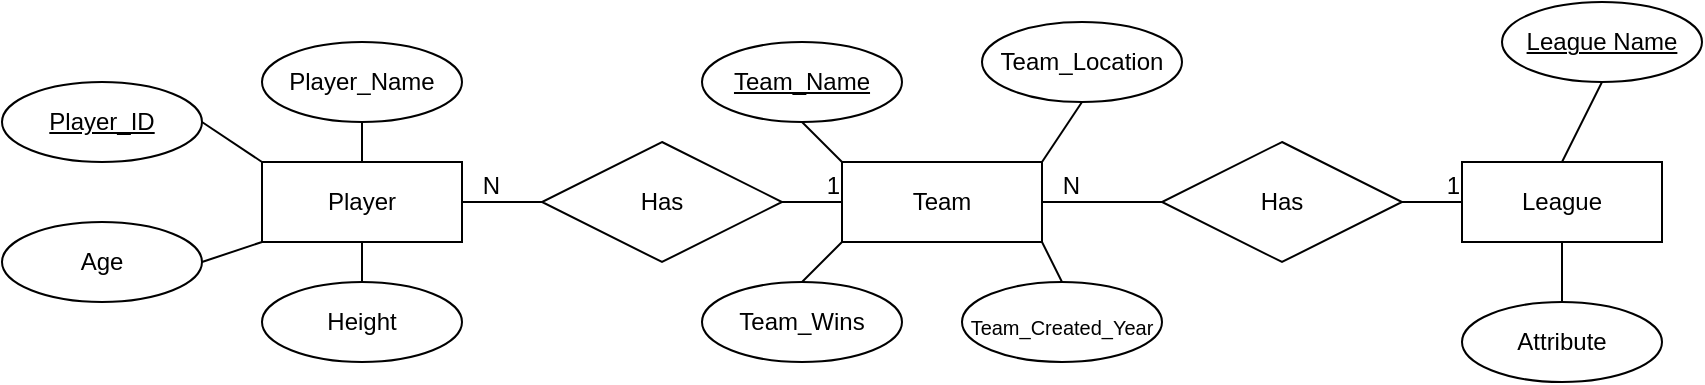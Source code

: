 <mxfile version="24.0.7" type="github">
  <diagram name="Page-1" id="F_IIuRu0TYrTivQQI0Uh">
    <mxGraphModel dx="1457" dy="722" grid="1" gridSize="10" guides="1" tooltips="1" connect="1" arrows="1" fold="1" page="1" pageScale="1" pageWidth="2339" pageHeight="3300" math="0" shadow="0">
      <root>
        <mxCell id="0" />
        <mxCell id="1" parent="0" />
        <mxCell id="5Dsv94YExHufdIJBwyKu-4" value="Player" style="whiteSpace=wrap;html=1;align=center;rounded=0;" vertex="1" parent="1">
          <mxGeometry x="310" y="380" width="100" height="40" as="geometry" />
        </mxCell>
        <mxCell id="5Dsv94YExHufdIJBwyKu-5" value="Team" style="whiteSpace=wrap;html=1;align=center;rounded=0;" vertex="1" parent="1">
          <mxGeometry x="600" y="380" width="100" height="40" as="geometry" />
        </mxCell>
        <mxCell id="5Dsv94YExHufdIJBwyKu-6" value="League" style="whiteSpace=wrap;html=1;align=center;rounded=0;" vertex="1" parent="1">
          <mxGeometry x="910" y="380" width="100" height="40" as="geometry" />
        </mxCell>
        <mxCell id="5Dsv94YExHufdIJBwyKu-7" value="Has" style="shape=rhombus;perimeter=rhombusPerimeter;whiteSpace=wrap;html=1;align=center;rounded=0;" vertex="1" parent="1">
          <mxGeometry x="450" y="370" width="120" height="60" as="geometry" />
        </mxCell>
        <mxCell id="5Dsv94YExHufdIJBwyKu-8" value="Has" style="shape=rhombus;perimeter=rhombusPerimeter;whiteSpace=wrap;html=1;align=center;rounded=0;" vertex="1" parent="1">
          <mxGeometry x="760" y="370" width="120" height="60" as="geometry" />
        </mxCell>
        <mxCell id="5Dsv94YExHufdIJBwyKu-13" value="" style="endArrow=none;html=1;rounded=0;exitX=0;exitY=0.5;exitDx=0;exitDy=0;" edge="1" parent="1" source="5Dsv94YExHufdIJBwyKu-7">
          <mxGeometry relative="1" as="geometry">
            <mxPoint x="380" y="430" as="sourcePoint" />
            <mxPoint x="410" y="400" as="targetPoint" />
          </mxGeometry>
        </mxCell>
        <mxCell id="5Dsv94YExHufdIJBwyKu-14" value="N" style="resizable=0;html=1;whiteSpace=wrap;align=right;verticalAlign=bottom;rounded=0;" connectable="0" vertex="1" parent="5Dsv94YExHufdIJBwyKu-13">
          <mxGeometry x="1" relative="1" as="geometry">
            <mxPoint x="20" as="offset" />
          </mxGeometry>
        </mxCell>
        <mxCell id="5Dsv94YExHufdIJBwyKu-15" value="" style="endArrow=none;html=1;rounded=0;exitX=1;exitY=0.5;exitDx=0;exitDy=0;entryX=0;entryY=0.5;entryDx=0;entryDy=0;" edge="1" parent="1" source="5Dsv94YExHufdIJBwyKu-7" target="5Dsv94YExHufdIJBwyKu-5">
          <mxGeometry relative="1" as="geometry">
            <mxPoint x="380" y="430" as="sourcePoint" />
            <mxPoint x="540" y="430" as="targetPoint" />
          </mxGeometry>
        </mxCell>
        <mxCell id="5Dsv94YExHufdIJBwyKu-16" value="1" style="resizable=0;html=1;whiteSpace=wrap;align=right;verticalAlign=bottom;rounded=0;" connectable="0" vertex="1" parent="5Dsv94YExHufdIJBwyKu-15">
          <mxGeometry x="1" relative="1" as="geometry" />
        </mxCell>
        <mxCell id="5Dsv94YExHufdIJBwyKu-17" value="" style="endArrow=none;html=1;rounded=0;exitX=0;exitY=0.5;exitDx=0;exitDy=0;entryX=1;entryY=0.5;entryDx=0;entryDy=0;" edge="1" parent="1" source="5Dsv94YExHufdIJBwyKu-8" target="5Dsv94YExHufdIJBwyKu-5">
          <mxGeometry relative="1" as="geometry">
            <mxPoint x="466" y="412" as="sourcePoint" />
            <mxPoint x="420" y="410" as="targetPoint" />
          </mxGeometry>
        </mxCell>
        <mxCell id="5Dsv94YExHufdIJBwyKu-18" value="N" style="resizable=0;html=1;whiteSpace=wrap;align=right;verticalAlign=bottom;rounded=0;" connectable="0" vertex="1" parent="5Dsv94YExHufdIJBwyKu-17">
          <mxGeometry x="1" relative="1" as="geometry">
            <mxPoint x="20" as="offset" />
          </mxGeometry>
        </mxCell>
        <mxCell id="5Dsv94YExHufdIJBwyKu-19" value="" style="endArrow=none;html=1;rounded=0;exitX=1;exitY=0.5;exitDx=0;exitDy=0;entryX=0;entryY=0.5;entryDx=0;entryDy=0;" edge="1" parent="1" source="5Dsv94YExHufdIJBwyKu-8" target="5Dsv94YExHufdIJBwyKu-6">
          <mxGeometry relative="1" as="geometry">
            <mxPoint x="510" y="420" as="sourcePoint" />
            <mxPoint x="670" y="420" as="targetPoint" />
            <Array as="points">
              <mxPoint x="900" y="400" />
            </Array>
          </mxGeometry>
        </mxCell>
        <mxCell id="5Dsv94YExHufdIJBwyKu-20" value="1" style="resizable=0;html=1;whiteSpace=wrap;align=right;verticalAlign=bottom;rounded=0;" connectable="0" vertex="1" parent="5Dsv94YExHufdIJBwyKu-19">
          <mxGeometry x="1" relative="1" as="geometry" />
        </mxCell>
        <mxCell id="5Dsv94YExHufdIJBwyKu-21" value="Player_Name" style="ellipse;whiteSpace=wrap;html=1;align=center;rounded=0;" vertex="1" parent="1">
          <mxGeometry x="310" y="320" width="100" height="40" as="geometry" />
        </mxCell>
        <mxCell id="5Dsv94YExHufdIJBwyKu-22" value="Player_ID" style="ellipse;whiteSpace=wrap;html=1;align=center;fontStyle=4;rounded=0;" vertex="1" parent="1">
          <mxGeometry x="180" y="340" width="100" height="40" as="geometry" />
        </mxCell>
        <mxCell id="5Dsv94YExHufdIJBwyKu-24" value="Age" style="ellipse;whiteSpace=wrap;html=1;align=center;rounded=0;" vertex="1" parent="1">
          <mxGeometry x="180" y="410" width="100" height="40" as="geometry" />
        </mxCell>
        <mxCell id="5Dsv94YExHufdIJBwyKu-25" value="Height" style="ellipse;whiteSpace=wrap;html=1;align=center;rounded=0;" vertex="1" parent="1">
          <mxGeometry x="310" y="440" width="100" height="40" as="geometry" />
        </mxCell>
        <mxCell id="5Dsv94YExHufdIJBwyKu-28" value="" style="endArrow=none;html=1;rounded=0;exitX=1;exitY=0.5;exitDx=0;exitDy=0;entryX=0;entryY=1;entryDx=0;entryDy=0;" edge="1" parent="1" source="5Dsv94YExHufdIJBwyKu-24" target="5Dsv94YExHufdIJBwyKu-4">
          <mxGeometry relative="1" as="geometry">
            <mxPoint x="250" y="440" as="sourcePoint" />
            <mxPoint x="410" y="440" as="targetPoint" />
          </mxGeometry>
        </mxCell>
        <mxCell id="5Dsv94YExHufdIJBwyKu-29" value="" style="endArrow=none;html=1;rounded=0;entryX=0.5;entryY=1;entryDx=0;entryDy=0;exitX=0.5;exitY=0;exitDx=0;exitDy=0;" edge="1" parent="1" source="5Dsv94YExHufdIJBwyKu-25" target="5Dsv94YExHufdIJBwyKu-4">
          <mxGeometry relative="1" as="geometry">
            <mxPoint x="350" y="440" as="sourcePoint" />
            <mxPoint x="510" y="440" as="targetPoint" />
          </mxGeometry>
        </mxCell>
        <mxCell id="5Dsv94YExHufdIJBwyKu-31" value="" style="endArrow=none;html=1;rounded=0;exitX=1;exitY=0.5;exitDx=0;exitDy=0;entryX=0;entryY=0;entryDx=0;entryDy=0;" edge="1" parent="1" source="5Dsv94YExHufdIJBwyKu-22" target="5Dsv94YExHufdIJBwyKu-4">
          <mxGeometry relative="1" as="geometry">
            <mxPoint x="250" y="440" as="sourcePoint" />
            <mxPoint x="410" y="440" as="targetPoint" />
          </mxGeometry>
        </mxCell>
        <mxCell id="5Dsv94YExHufdIJBwyKu-32" value="" style="endArrow=none;html=1;rounded=0;exitX=0.5;exitY=1;exitDx=0;exitDy=0;entryX=0.5;entryY=0;entryDx=0;entryDy=0;" edge="1" parent="1" source="5Dsv94YExHufdIJBwyKu-21" target="5Dsv94YExHufdIJBwyKu-4">
          <mxGeometry relative="1" as="geometry">
            <mxPoint x="250" y="440" as="sourcePoint" />
            <mxPoint x="410" y="440" as="targetPoint" />
          </mxGeometry>
        </mxCell>
        <mxCell id="5Dsv94YExHufdIJBwyKu-34" value="Team_Name" style="ellipse;whiteSpace=wrap;html=1;align=center;fontStyle=4;rounded=0;" vertex="1" parent="1">
          <mxGeometry x="530" y="320" width="100" height="40" as="geometry" />
        </mxCell>
        <mxCell id="5Dsv94YExHufdIJBwyKu-35" value="Team_Wins" style="ellipse;whiteSpace=wrap;html=1;align=center;rounded=0;" vertex="1" parent="1">
          <mxGeometry x="530" y="440" width="100" height="40" as="geometry" />
        </mxCell>
        <mxCell id="5Dsv94YExHufdIJBwyKu-36" value="Team_Location" style="ellipse;whiteSpace=wrap;html=1;align=center;rounded=0;" vertex="1" parent="1">
          <mxGeometry x="670" y="310" width="100" height="40" as="geometry" />
        </mxCell>
        <mxCell id="5Dsv94YExHufdIJBwyKu-37" value="League Name" style="ellipse;whiteSpace=wrap;html=1;align=center;fontStyle=4;rounded=0;" vertex="1" parent="1">
          <mxGeometry x="930" y="300" width="100" height="40" as="geometry" />
        </mxCell>
        <mxCell id="5Dsv94YExHufdIJBwyKu-40" value="&lt;sub&gt;Team_Created_Year&lt;/sub&gt;" style="ellipse;whiteSpace=wrap;html=1;align=center;" vertex="1" parent="1">
          <mxGeometry x="660" y="440" width="100" height="40" as="geometry" />
        </mxCell>
        <mxCell id="5Dsv94YExHufdIJBwyKu-41" value="" style="endArrow=none;html=1;rounded=0;exitX=0.5;exitY=1;exitDx=0;exitDy=0;entryX=0;entryY=0;entryDx=0;entryDy=0;" edge="1" parent="1" source="5Dsv94YExHufdIJBwyKu-34" target="5Dsv94YExHufdIJBwyKu-5">
          <mxGeometry relative="1" as="geometry">
            <mxPoint x="540" y="500" as="sourcePoint" />
            <mxPoint x="700" y="500" as="targetPoint" />
          </mxGeometry>
        </mxCell>
        <mxCell id="5Dsv94YExHufdIJBwyKu-44" value="" style="endArrow=none;html=1;rounded=0;exitX=0.5;exitY=1;exitDx=0;exitDy=0;entryX=1;entryY=0;entryDx=0;entryDy=0;" edge="1" parent="1" source="5Dsv94YExHufdIJBwyKu-36" target="5Dsv94YExHufdIJBwyKu-5">
          <mxGeometry relative="1" as="geometry">
            <mxPoint x="700" y="370" as="sourcePoint" />
            <mxPoint x="860" y="370" as="targetPoint" />
          </mxGeometry>
        </mxCell>
        <mxCell id="5Dsv94YExHufdIJBwyKu-47" value="" style="endArrow=none;html=1;rounded=0;entryX=0.5;entryY=0;entryDx=0;entryDy=0;exitX=0;exitY=1;exitDx=0;exitDy=0;" edge="1" parent="1" source="5Dsv94YExHufdIJBwyKu-5" target="5Dsv94YExHufdIJBwyKu-35">
          <mxGeometry relative="1" as="geometry">
            <mxPoint x="600" y="420" as="sourcePoint" />
            <mxPoint x="760" y="420" as="targetPoint" />
          </mxGeometry>
        </mxCell>
        <mxCell id="5Dsv94YExHufdIJBwyKu-48" value="" style="endArrow=none;html=1;rounded=0;entryX=0.5;entryY=0;entryDx=0;entryDy=0;exitX=1;exitY=1;exitDx=0;exitDy=0;" edge="1" parent="1" source="5Dsv94YExHufdIJBwyKu-5" target="5Dsv94YExHufdIJBwyKu-40">
          <mxGeometry relative="1" as="geometry">
            <mxPoint x="610" y="430" as="sourcePoint" />
            <mxPoint x="590" y="450" as="targetPoint" />
          </mxGeometry>
        </mxCell>
        <mxCell id="5Dsv94YExHufdIJBwyKu-49" value="" style="endArrow=none;html=1;rounded=0;exitX=0.5;exitY=1;exitDx=0;exitDy=0;entryX=0.5;entryY=0;entryDx=0;entryDy=0;" edge="1" parent="1" source="5Dsv94YExHufdIJBwyKu-37" target="5Dsv94YExHufdIJBwyKu-6">
          <mxGeometry relative="1" as="geometry">
            <mxPoint x="540" y="500" as="sourcePoint" />
            <mxPoint x="700" y="500" as="targetPoint" />
          </mxGeometry>
        </mxCell>
        <mxCell id="5Dsv94YExHufdIJBwyKu-50" value="Attribute" style="ellipse;whiteSpace=wrap;html=1;align=center;" vertex="1" parent="1">
          <mxGeometry x="910" y="450" width="100" height="40" as="geometry" />
        </mxCell>
        <mxCell id="5Dsv94YExHufdIJBwyKu-53" value="" style="endArrow=none;html=1;rounded=0;exitX=0.5;exitY=1;exitDx=0;exitDy=0;entryX=0.5;entryY=0;entryDx=0;entryDy=0;" edge="1" parent="1" source="5Dsv94YExHufdIJBwyKu-6" target="5Dsv94YExHufdIJBwyKu-50">
          <mxGeometry relative="1" as="geometry">
            <mxPoint x="840" y="450" as="sourcePoint" />
            <mxPoint x="1000" y="450" as="targetPoint" />
          </mxGeometry>
        </mxCell>
      </root>
    </mxGraphModel>
  </diagram>
</mxfile>
